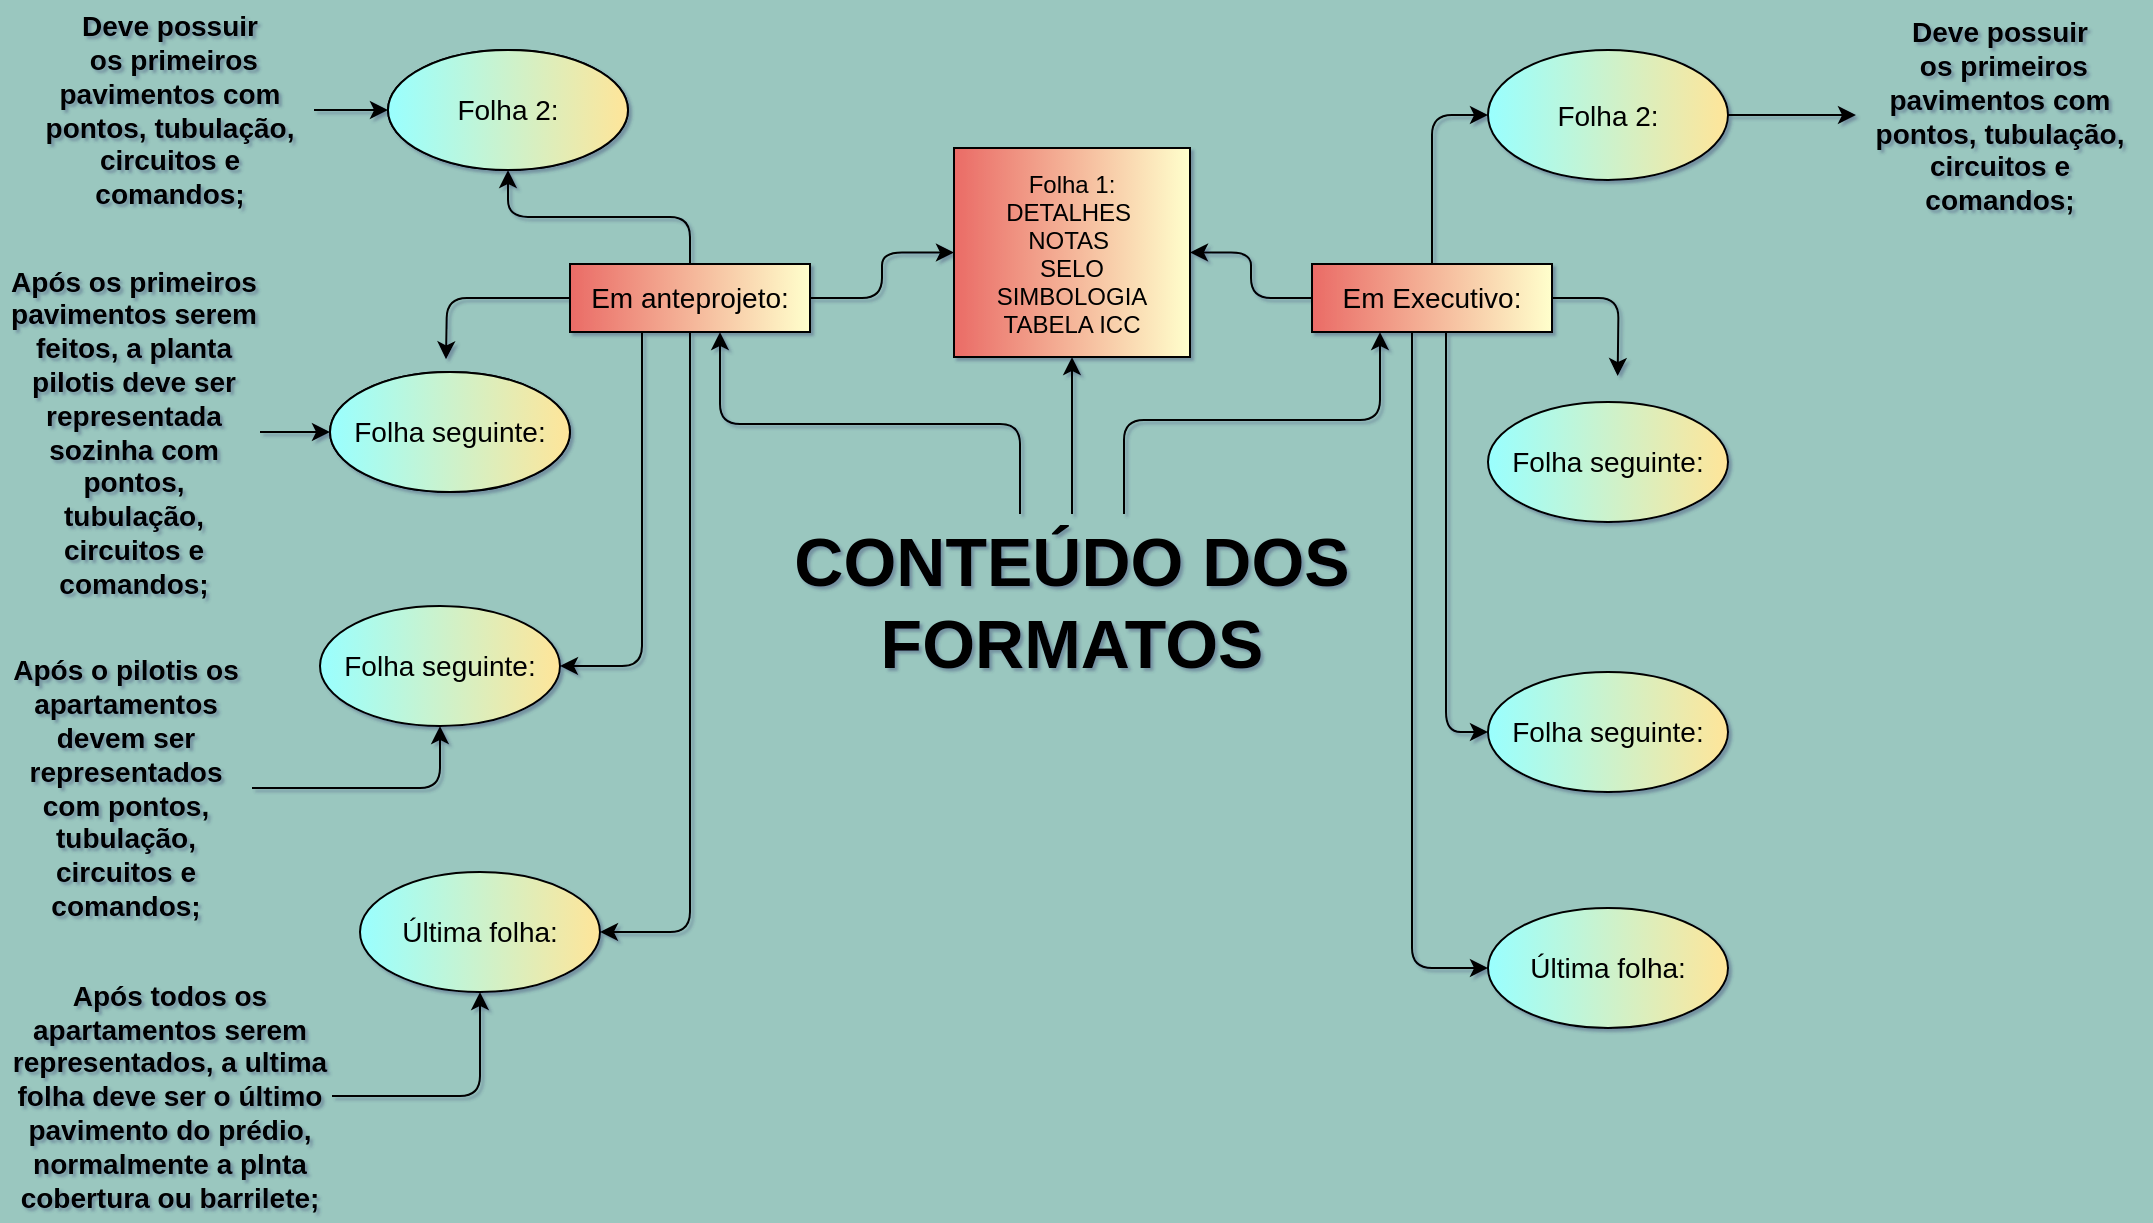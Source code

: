 <mxfile version="20.2.8" type="github">
  <diagram name="Page-1" id="8ce9d11a-91a2-4d17-14d8-a56ed91bf033">
    <mxGraphModel dx="1164" dy="598" grid="0" gridSize="10" guides="1" tooltips="1" connect="1" arrows="1" fold="1" page="1" pageScale="1" pageWidth="1100" pageHeight="850" background="#9AC7BF" math="0" shadow="1">
      <root>
        <mxCell id="0" />
        <mxCell id="1" parent="0" />
        <mxCell id="yQmMGdKQmBahugFoPw73-3" value="" style="edgeStyle=orthogonalEdgeStyle;rounded=0;orthogonalLoop=1;jettySize=auto;html=1;fontSize=34;fontColor=#000000;strokeColor=#000000;" edge="1" parent="1" source="yQmMGdKQmBahugFoPw73-1" target="yQmMGdKQmBahugFoPw73-2">
          <mxGeometry relative="1" as="geometry" />
        </mxCell>
        <mxCell id="yQmMGdKQmBahugFoPw73-9" value="" style="edgeStyle=orthogonalEdgeStyle;rounded=1;orthogonalLoop=1;jettySize=auto;html=1;strokeColor=#000000;fontSize=12;fontColor=#000000;" edge="1" parent="1" source="yQmMGdKQmBahugFoPw73-1" target="yQmMGdKQmBahugFoPw73-8">
          <mxGeometry relative="1" as="geometry">
            <Array as="points">
              <mxPoint x="576" y="228" />
              <mxPoint x="704" y="228" />
            </Array>
          </mxGeometry>
        </mxCell>
        <mxCell id="yQmMGdKQmBahugFoPw73-11" style="edgeStyle=orthogonalEdgeStyle;orthogonalLoop=1;jettySize=auto;html=1;strokeColor=#000000;fontSize=14;fontColor=#000000;rounded=1;" edge="1" parent="1" source="yQmMGdKQmBahugFoPw73-1" target="yQmMGdKQmBahugFoPw73-6">
          <mxGeometry relative="1" as="geometry">
            <Array as="points">
              <mxPoint x="524" y="230" />
              <mxPoint x="374" y="230" />
            </Array>
          </mxGeometry>
        </mxCell>
        <mxCell id="yQmMGdKQmBahugFoPw73-1" value="CONTEÚDO DOS&lt;br&gt;FORMATOS" style="text;html=1;strokeColor=none;fillColor=none;align=center;verticalAlign=middle;whiteSpace=wrap;rounded=0;fontColor=#000000;fontSize=34;fontStyle=1" vertex="1" parent="1">
          <mxGeometry x="406" y="275" width="288" height="87" as="geometry" />
        </mxCell>
        <mxCell id="yQmMGdKQmBahugFoPw73-2" value="Folha 1:&#xa;DETALHES &#xa;NOTAS &#xa;SELO&#xa;SIMBOLOGIA&#xa;TABELA ICC" style="fontSize=12;fontColor=#000000;gradientColor=#FFFFCC;gradientDirection=east;fillColor=#EA6B66;strokeColor=#000000;" vertex="1" parent="1">
          <mxGeometry x="491" y="92" width="118" height="104.5" as="geometry" />
        </mxCell>
        <mxCell id="yQmMGdKQmBahugFoPw73-13" value="" style="edgeStyle=orthogonalEdgeStyle;rounded=1;orthogonalLoop=1;jettySize=auto;html=1;strokeColor=#000000;fontSize=14;fontColor=#000000;" edge="1" parent="1" source="yQmMGdKQmBahugFoPw73-6" target="yQmMGdKQmBahugFoPw73-12">
          <mxGeometry relative="1" as="geometry" />
        </mxCell>
        <mxCell id="yQmMGdKQmBahugFoPw73-17" style="edgeStyle=orthogonalEdgeStyle;rounded=1;orthogonalLoop=1;jettySize=auto;html=1;strokeColor=#000000;fontSize=14;fontColor=#000000;" edge="1" parent="1" source="yQmMGdKQmBahugFoPw73-6" target="yQmMGdKQmBahugFoPw73-2">
          <mxGeometry relative="1" as="geometry" />
        </mxCell>
        <mxCell id="yQmMGdKQmBahugFoPw73-26" style="edgeStyle=orthogonalEdgeStyle;rounded=1;orthogonalLoop=1;jettySize=auto;html=1;strokeColor=#000000;fontSize=14;fontColor=#000000;" edge="1" parent="1" source="yQmMGdKQmBahugFoPw73-6">
          <mxGeometry relative="1" as="geometry">
            <mxPoint x="237.003" y="197.672" as="targetPoint" />
          </mxGeometry>
        </mxCell>
        <mxCell id="yQmMGdKQmBahugFoPw73-35" style="edgeStyle=orthogonalEdgeStyle;rounded=1;orthogonalLoop=1;jettySize=auto;html=1;strokeColor=#000000;fontSize=14;fontColor=#000000;entryX=1;entryY=0.5;entryDx=0;entryDy=0;" edge="1" parent="1" source="yQmMGdKQmBahugFoPw73-6" target="yQmMGdKQmBahugFoPw73-27">
          <mxGeometry relative="1" as="geometry">
            <mxPoint x="316.169" y="366.838" as="targetPoint" />
            <Array as="points">
              <mxPoint x="335" y="351" />
            </Array>
          </mxGeometry>
        </mxCell>
        <mxCell id="yQmMGdKQmBahugFoPw73-46" style="edgeStyle=orthogonalEdgeStyle;rounded=1;orthogonalLoop=1;jettySize=auto;html=1;entryX=1;entryY=0.5;entryDx=0;entryDy=0;strokeColor=#000000;fontSize=14;fontColor=#000000;" edge="1" parent="1" source="yQmMGdKQmBahugFoPw73-6" target="yQmMGdKQmBahugFoPw73-36">
          <mxGeometry relative="1" as="geometry" />
        </mxCell>
        <mxCell id="yQmMGdKQmBahugFoPw73-6" value="Em anteprojeto:" style="whiteSpace=wrap;html=1;strokeColor=#000000;fontSize=14;fontColor=#000000;fillColor=#EA6B66;gradientColor=#FFFFCC;gradientDirection=east;" vertex="1" parent="1">
          <mxGeometry x="299" y="150" width="120" height="34" as="geometry" />
        </mxCell>
        <mxCell id="yQmMGdKQmBahugFoPw73-16" style="edgeStyle=orthogonalEdgeStyle;rounded=1;orthogonalLoop=1;jettySize=auto;html=1;entryX=1;entryY=0.5;entryDx=0;entryDy=0;strokeColor=#000000;fontSize=14;fontColor=#000000;" edge="1" parent="1" source="yQmMGdKQmBahugFoPw73-8" target="yQmMGdKQmBahugFoPw73-2">
          <mxGeometry relative="1" as="geometry" />
        </mxCell>
        <mxCell id="yQmMGdKQmBahugFoPw73-54" style="edgeStyle=orthogonalEdgeStyle;rounded=1;orthogonalLoop=1;jettySize=auto;html=1;entryX=0;entryY=0.5;entryDx=0;entryDy=0;strokeColor=#000000;fontSize=14;fontColor=#000000;" edge="1" parent="1" source="yQmMGdKQmBahugFoPw73-8" target="yQmMGdKQmBahugFoPw73-51">
          <mxGeometry relative="1" as="geometry" />
        </mxCell>
        <mxCell id="yQmMGdKQmBahugFoPw73-59" style="edgeStyle=orthogonalEdgeStyle;rounded=1;orthogonalLoop=1;jettySize=auto;html=1;strokeColor=#000000;fontSize=14;fontColor=#000000;" edge="1" parent="1" source="yQmMGdKQmBahugFoPw73-8">
          <mxGeometry relative="1" as="geometry">
            <mxPoint x="822.836" y="206.005" as="targetPoint" />
          </mxGeometry>
        </mxCell>
        <mxCell id="yQmMGdKQmBahugFoPw73-60" style="edgeStyle=orthogonalEdgeStyle;rounded=1;orthogonalLoop=1;jettySize=auto;html=1;entryX=0;entryY=0.5;entryDx=0;entryDy=0;strokeColor=#000000;fontSize=14;fontColor=#000000;" edge="1" parent="1" source="yQmMGdKQmBahugFoPw73-8" target="yQmMGdKQmBahugFoPw73-49">
          <mxGeometry relative="1" as="geometry">
            <Array as="points">
              <mxPoint x="737" y="384" />
            </Array>
          </mxGeometry>
        </mxCell>
        <mxCell id="yQmMGdKQmBahugFoPw73-61" style="edgeStyle=orthogonalEdgeStyle;rounded=1;orthogonalLoop=1;jettySize=auto;html=1;entryX=0;entryY=0.5;entryDx=0;entryDy=0;strokeColor=#000000;fontSize=14;fontColor=#000000;" edge="1" parent="1" source="yQmMGdKQmBahugFoPw73-8" target="yQmMGdKQmBahugFoPw73-50">
          <mxGeometry relative="1" as="geometry">
            <Array as="points">
              <mxPoint x="720" y="502" />
            </Array>
          </mxGeometry>
        </mxCell>
        <mxCell id="yQmMGdKQmBahugFoPw73-8" value="Em Executivo:" style="whiteSpace=wrap;html=1;strokeColor=#000000;fontSize=14;fontColor=#000000;fillColor=#EA6B66;gradientColor=#FFFFCC;gradientDirection=east;" vertex="1" parent="1">
          <mxGeometry x="670" y="150" width="120" height="34" as="geometry" />
        </mxCell>
        <mxCell id="yQmMGdKQmBahugFoPw73-12" value="Folha 2:" style="ellipse;whiteSpace=wrap;html=1;fontSize=14;fillColor=#CCCCFF;strokeColor=#000000;fontColor=#000000;gradientDirection=east;gradientColor=#6666FF;" vertex="1" parent="1">
          <mxGeometry x="208" y="43" width="120" height="60" as="geometry" />
        </mxCell>
        <mxCell id="yQmMGdKQmBahugFoPw73-19" style="edgeStyle=orthogonalEdgeStyle;rounded=1;orthogonalLoop=1;jettySize=auto;html=1;strokeColor=#000000;fontSize=14;fontColor=#000000;" edge="1" parent="1" source="yQmMGdKQmBahugFoPw73-18" target="yQmMGdKQmBahugFoPw73-12">
          <mxGeometry relative="1" as="geometry" />
        </mxCell>
        <mxCell id="yQmMGdKQmBahugFoPw73-18" value="Deve possuir&lt;br&gt;&amp;nbsp;os primeiros pavimentos com pontos, tubulação, circuitos e comandos;" style="text;html=1;strokeColor=none;fillColor=none;align=center;verticalAlign=middle;whiteSpace=wrap;rounded=0;fontSize=14;fontColor=#000000;fontStyle=1" vertex="1" parent="1">
          <mxGeometry x="27" y="58" width="144" height="30" as="geometry" />
        </mxCell>
        <mxCell id="yQmMGdKQmBahugFoPw73-20" style="edgeStyle=orthogonalEdgeStyle;rounded=1;orthogonalLoop=1;jettySize=auto;html=1;exitX=0.5;exitY=1;exitDx=0;exitDy=0;strokeColor=#000000;fontSize=14;fontColor=#000000;" edge="1" parent="1" source="yQmMGdKQmBahugFoPw73-18" target="yQmMGdKQmBahugFoPw73-18">
          <mxGeometry relative="1" as="geometry" />
        </mxCell>
        <mxCell id="yQmMGdKQmBahugFoPw73-21" value="Folha seguinte:" style="ellipse;whiteSpace=wrap;html=1;fontSize=14;fillColor=#CCCCFF;strokeColor=#000000;fontColor=#000000;gradientDirection=east;gradientColor=#6666FF;" vertex="1" parent="1">
          <mxGeometry x="179" y="204" width="120" height="60" as="geometry" />
        </mxCell>
        <mxCell id="yQmMGdKQmBahugFoPw73-25" value="" style="edgeStyle=orthogonalEdgeStyle;rounded=1;orthogonalLoop=1;jettySize=auto;html=1;strokeColor=#000000;fontSize=14;fontColor=#000000;" edge="1" parent="1" source="yQmMGdKQmBahugFoPw73-23" target="yQmMGdKQmBahugFoPw73-21">
          <mxGeometry relative="1" as="geometry" />
        </mxCell>
        <mxCell id="yQmMGdKQmBahugFoPw73-23" value="Após os primeiros pavimentos serem feitos, a planta pilotis deve ser representada sozinha com pontos, tubulação, circuitos e comandos;" style="text;html=1;strokeColor=none;fillColor=none;align=center;verticalAlign=middle;whiteSpace=wrap;rounded=0;fontSize=14;fontColor=#000000;fontStyle=1" vertex="1" parent="1">
          <mxGeometry x="18" y="219" width="126" height="30" as="geometry" />
        </mxCell>
        <mxCell id="yQmMGdKQmBahugFoPw73-27" value="Folha seguinte:" style="ellipse;whiteSpace=wrap;html=1;fontSize=14;fillColor=#99FFFF;strokeColor=#000000;fontColor=#000000;gradientDirection=east;gradientColor=#FFE599;" vertex="1" parent="1">
          <mxGeometry x="174" y="321" width="120" height="60" as="geometry" />
        </mxCell>
        <mxCell id="yQmMGdKQmBahugFoPw73-30" style="edgeStyle=orthogonalEdgeStyle;rounded=1;orthogonalLoop=1;jettySize=auto;html=1;strokeColor=#000000;fontSize=14;fontColor=#000000;entryX=0.5;entryY=1;entryDx=0;entryDy=0;" edge="1" parent="1" source="yQmMGdKQmBahugFoPw73-28" target="yQmMGdKQmBahugFoPw73-27">
          <mxGeometry relative="1" as="geometry">
            <mxPoint x="168" y="350" as="targetPoint" />
          </mxGeometry>
        </mxCell>
        <mxCell id="yQmMGdKQmBahugFoPw73-28" value="Após o pilotis os apartamentos devem ser representados com pontos, tubulação, circuitos e comandos;" style="text;html=1;strokeColor=none;fillColor=none;align=center;verticalAlign=middle;whiteSpace=wrap;rounded=0;fontSize=14;fontColor=#000000;fontStyle=1" vertex="1" parent="1">
          <mxGeometry x="14" y="397" width="126" height="30" as="geometry" />
        </mxCell>
        <mxCell id="yQmMGdKQmBahugFoPw73-36" value="Última folha:" style="ellipse;whiteSpace=wrap;html=1;fontSize=14;fillColor=#99FFFF;strokeColor=#000000;fontColor=#000000;gradientDirection=east;gradientColor=#FFE599;" vertex="1" parent="1">
          <mxGeometry x="194" y="454" width="120" height="60" as="geometry" />
        </mxCell>
        <mxCell id="yQmMGdKQmBahugFoPw73-45" style="edgeStyle=orthogonalEdgeStyle;rounded=1;orthogonalLoop=1;jettySize=auto;html=1;entryX=0.5;entryY=1;entryDx=0;entryDy=0;strokeColor=#000000;fontSize=14;fontColor=#000000;" edge="1" parent="1" source="yQmMGdKQmBahugFoPw73-38" target="yQmMGdKQmBahugFoPw73-36">
          <mxGeometry relative="1" as="geometry" />
        </mxCell>
        <mxCell id="yQmMGdKQmBahugFoPw73-38" value="Após todos os apartamentos serem representados, a ultima folha deve ser o último pavimento do prédio, normalmente a plnta cobertura ou barrilete;" style="text;html=1;strokeColor=none;fillColor=none;align=center;verticalAlign=middle;whiteSpace=wrap;rounded=0;fontSize=14;fontColor=#000000;fontStyle=1" vertex="1" parent="1">
          <mxGeometry x="18" y="507" width="162" height="118" as="geometry" />
        </mxCell>
        <mxCell id="yQmMGdKQmBahugFoPw73-47" value="Folha 2:" style="ellipse;whiteSpace=wrap;html=1;fontSize=14;fillColor=#99FFFF;strokeColor=#000000;fontColor=#000000;gradientDirection=east;gradientColor=#FFE599;" vertex="1" parent="1">
          <mxGeometry x="208" y="43" width="120" height="60" as="geometry" />
        </mxCell>
        <mxCell id="yQmMGdKQmBahugFoPw73-48" value="Folha seguinte:" style="ellipse;whiteSpace=wrap;html=1;fontSize=14;fillColor=#99FFFF;strokeColor=#000000;fontColor=#000000;gradientDirection=east;gradientColor=#FFE599;" vertex="1" parent="1">
          <mxGeometry x="179" y="204" width="120" height="60" as="geometry" />
        </mxCell>
        <mxCell id="yQmMGdKQmBahugFoPw73-49" value="Folha seguinte:" style="ellipse;whiteSpace=wrap;html=1;fontSize=14;fillColor=#99FFFF;strokeColor=#000000;fontColor=#000000;gradientDirection=east;gradientColor=#FFE599;" vertex="1" parent="1">
          <mxGeometry x="758" y="354" width="120" height="60" as="geometry" />
        </mxCell>
        <mxCell id="yQmMGdKQmBahugFoPw73-50" value="Última folha:" style="ellipse;whiteSpace=wrap;html=1;fontSize=14;fillColor=#99FFFF;strokeColor=#000000;fontColor=#000000;gradientDirection=east;gradientColor=#FFE599;" vertex="1" parent="1">
          <mxGeometry x="758" y="472" width="120" height="60" as="geometry" />
        </mxCell>
        <mxCell id="yQmMGdKQmBahugFoPw73-56" style="edgeStyle=orthogonalEdgeStyle;rounded=1;orthogonalLoop=1;jettySize=auto;html=1;strokeColor=#000000;fontSize=14;fontColor=#000000;" edge="1" parent="1" source="yQmMGdKQmBahugFoPw73-51" target="yQmMGdKQmBahugFoPw73-55">
          <mxGeometry relative="1" as="geometry" />
        </mxCell>
        <mxCell id="yQmMGdKQmBahugFoPw73-51" value="Folha 2:" style="ellipse;whiteSpace=wrap;html=1;fontSize=14;fillColor=#99FFFF;strokeColor=#000000;fontColor=#000000;gradientDirection=east;gradientColor=#FFE599;" vertex="1" parent="1">
          <mxGeometry x="758" y="43" width="120" height="65" as="geometry" />
        </mxCell>
        <mxCell id="yQmMGdKQmBahugFoPw73-52" value="Folha seguinte:" style="ellipse;whiteSpace=wrap;html=1;fontSize=14;fillColor=#99FFFF;strokeColor=#000000;fontColor=#000000;gradientDirection=east;gradientColor=#FFE599;" vertex="1" parent="1">
          <mxGeometry x="758" y="219" width="120" height="60" as="geometry" />
        </mxCell>
        <mxCell id="yQmMGdKQmBahugFoPw73-55" value="Deve possuir&lt;br&gt;&amp;nbsp;os primeiros pavimentos com pontos, tubulação, circuitos e comandos;" style="text;html=1;strokeColor=none;fillColor=none;align=center;verticalAlign=middle;whiteSpace=wrap;rounded=0;fontSize=14;fontColor=#000000;fontStyle=1" vertex="1" parent="1">
          <mxGeometry x="942" y="18" width="144" height="115" as="geometry" />
        </mxCell>
      </root>
    </mxGraphModel>
  </diagram>
</mxfile>
